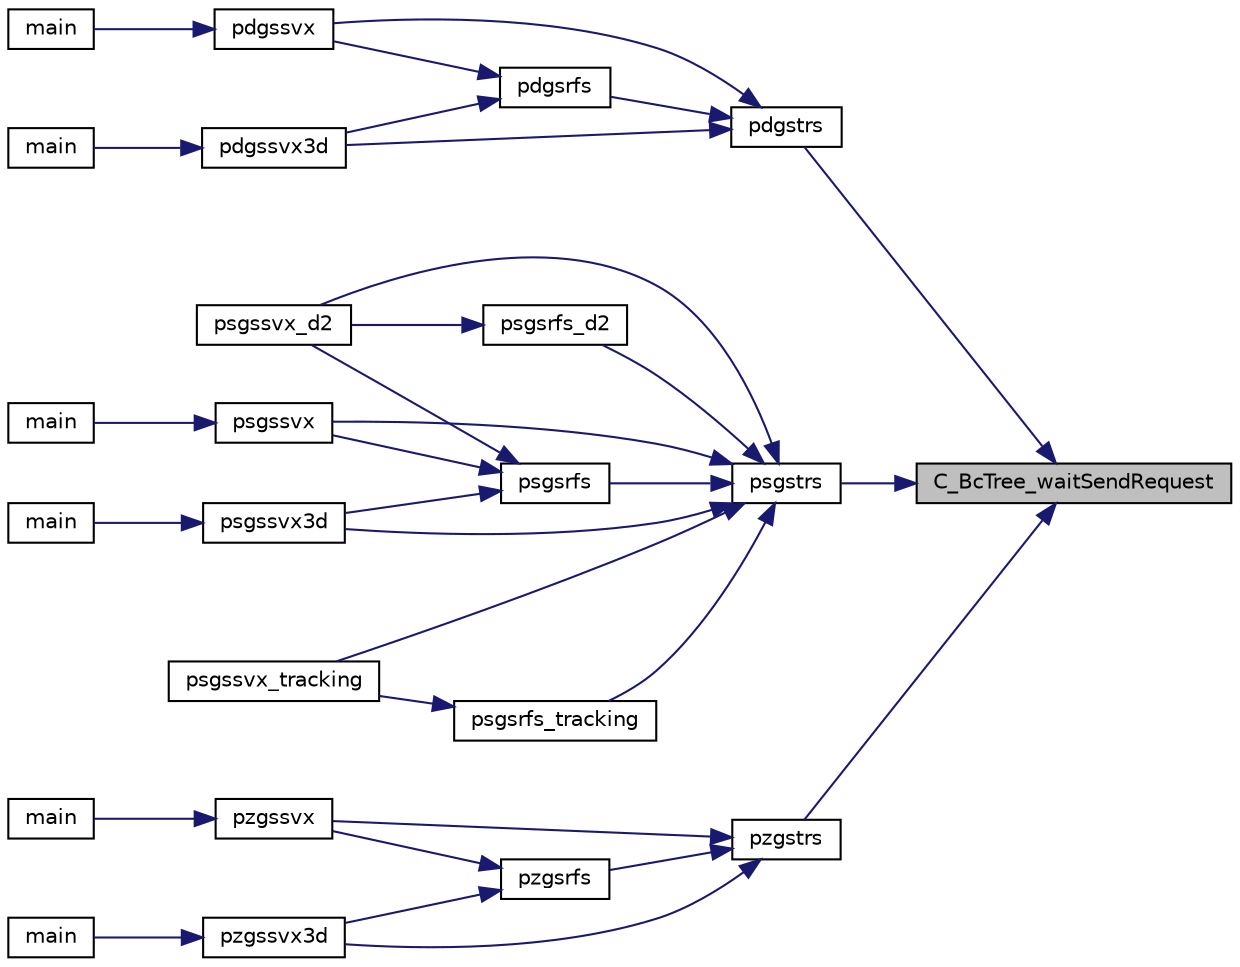 digraph "C_BcTree_waitSendRequest"
{
 // LATEX_PDF_SIZE
  edge [fontname="Helvetica",fontsize="10",labelfontname="Helvetica",labelfontsize="10"];
  node [fontname="Helvetica",fontsize="10",shape=record];
  rankdir="RL";
  Node1 [label="C_BcTree_waitSendRequest",height=0.2,width=0.4,color="black", fillcolor="grey75", style="filled", fontcolor="black",tooltip=" "];
  Node1 -> Node2 [dir="back",color="midnightblue",fontsize="10",style="solid",fontname="Helvetica"];
  Node2 [label="pdgstrs",height=0.2,width=0.4,color="black", fillcolor="white", style="filled",URL="$pdgstrs_8c.html#a998e0ce68eee280e36fed6c386709371",tooltip=" "];
  Node2 -> Node3 [dir="back",color="midnightblue",fontsize="10",style="solid",fontname="Helvetica"];
  Node3 [label="pdgsrfs",height=0.2,width=0.4,color="black", fillcolor="white", style="filled",URL="$pdgsrfs_8c.html#a0e820237b8ec618718a521f947a9481c",tooltip=" "];
  Node3 -> Node4 [dir="back",color="midnightblue",fontsize="10",style="solid",fontname="Helvetica"];
  Node4 [label="pdgssvx",height=0.2,width=0.4,color="black", fillcolor="white", style="filled",URL="$pdgssvx_8c.html#a0472365ee4aaa86dee102cc6d7325c15",tooltip=" "];
  Node4 -> Node5 [dir="back",color="midnightblue",fontsize="10",style="solid",fontname="Helvetica"];
  Node5 [label="main",height=0.2,width=0.4,color="black", fillcolor="white", style="filled",URL="$pddrive_8c.html#a0ddf1224851353fc92bfbff6f499fa97",tooltip=" "];
  Node3 -> Node6 [dir="back",color="midnightblue",fontsize="10",style="solid",fontname="Helvetica"];
  Node6 [label="pdgssvx3d",height=0.2,width=0.4,color="black", fillcolor="white", style="filled",URL="$pdgssvx3d_8c.html#a4cd295688eb2d11cd956c465f54af439",tooltip=" "];
  Node6 -> Node7 [dir="back",color="midnightblue",fontsize="10",style="solid",fontname="Helvetica"];
  Node7 [label="main",height=0.2,width=0.4,color="black", fillcolor="white", style="filled",URL="$pddrive3d_8c.html#a0ddf1224851353fc92bfbff6f499fa97",tooltip=" "];
  Node2 -> Node4 [dir="back",color="midnightblue",fontsize="10",style="solid",fontname="Helvetica"];
  Node2 -> Node6 [dir="back",color="midnightblue",fontsize="10",style="solid",fontname="Helvetica"];
  Node1 -> Node8 [dir="back",color="midnightblue",fontsize="10",style="solid",fontname="Helvetica"];
  Node8 [label="psgstrs",height=0.2,width=0.4,color="black", fillcolor="white", style="filled",URL="$psgstrs_8c.html#aae4b76f1771771b0110200fa45ae55bb",tooltip=" "];
  Node8 -> Node9 [dir="back",color="midnightblue",fontsize="10",style="solid",fontname="Helvetica"];
  Node9 [label="psgsrfs",height=0.2,width=0.4,color="black", fillcolor="white", style="filled",URL="$psgsrfs_8c.html#a32c2a319bba87923a8fc49c07b04e485",tooltip=" "];
  Node9 -> Node10 [dir="back",color="midnightblue",fontsize="10",style="solid",fontname="Helvetica"];
  Node10 [label="psgssvx",height=0.2,width=0.4,color="black", fillcolor="white", style="filled",URL="$psgssvx_8c.html#a4983e184dcc9820c617195d24c11a991",tooltip=" "];
  Node10 -> Node11 [dir="back",color="midnightblue",fontsize="10",style="solid",fontname="Helvetica"];
  Node11 [label="main",height=0.2,width=0.4,color="black", fillcolor="white", style="filled",URL="$psdrive_8c.html#a0ddf1224851353fc92bfbff6f499fa97",tooltip=" "];
  Node9 -> Node12 [dir="back",color="midnightblue",fontsize="10",style="solid",fontname="Helvetica"];
  Node12 [label="psgssvx3d",height=0.2,width=0.4,color="black", fillcolor="white", style="filled",URL="$psgssvx3d_8c.html#ad17936768cfd5b3d0eadcfdd93e36e8c",tooltip=" "];
  Node12 -> Node13 [dir="back",color="midnightblue",fontsize="10",style="solid",fontname="Helvetica"];
  Node13 [label="main",height=0.2,width=0.4,color="black", fillcolor="white", style="filled",URL="$psdrive3d_8c.html#a0ddf1224851353fc92bfbff6f499fa97",tooltip=" "];
  Node9 -> Node14 [dir="back",color="midnightblue",fontsize="10",style="solid",fontname="Helvetica"];
  Node14 [label="psgssvx_d2",height=0.2,width=0.4,color="black", fillcolor="white", style="filled",URL="$psgssvx__d2_8c.html#ad0e854a8527542e35eefa2a48e5b7ce2",tooltip=" "];
  Node8 -> Node15 [dir="back",color="midnightblue",fontsize="10",style="solid",fontname="Helvetica"];
  Node15 [label="psgsrfs_d2",height=0.2,width=0.4,color="black", fillcolor="white", style="filled",URL="$psgsrfs__d2_8c.html#a46759d009cecc4136d9ab01386e996b6",tooltip=" "];
  Node15 -> Node14 [dir="back",color="midnightblue",fontsize="10",style="solid",fontname="Helvetica"];
  Node8 -> Node16 [dir="back",color="midnightblue",fontsize="10",style="solid",fontname="Helvetica"];
  Node16 [label="psgsrfs_tracking",height=0.2,width=0.4,color="black", fillcolor="white", style="filled",URL="$psgsrfs__tracking_8c.html#aaeb27100c0e9271921a3af5ede0059a2",tooltip=" "];
  Node16 -> Node17 [dir="back",color="midnightblue",fontsize="10",style="solid",fontname="Helvetica"];
  Node17 [label="psgssvx_tracking",height=0.2,width=0.4,color="black", fillcolor="white", style="filled",URL="$psgssvx__tracking_8c.html#a3cef3d7af23dedb60783a0a080d0b9e7",tooltip=" "];
  Node8 -> Node10 [dir="back",color="midnightblue",fontsize="10",style="solid",fontname="Helvetica"];
  Node8 -> Node12 [dir="back",color="midnightblue",fontsize="10",style="solid",fontname="Helvetica"];
  Node8 -> Node14 [dir="back",color="midnightblue",fontsize="10",style="solid",fontname="Helvetica"];
  Node8 -> Node17 [dir="back",color="midnightblue",fontsize="10",style="solid",fontname="Helvetica"];
  Node1 -> Node18 [dir="back",color="midnightblue",fontsize="10",style="solid",fontname="Helvetica"];
  Node18 [label="pzgstrs",height=0.2,width=0.4,color="black", fillcolor="white", style="filled",URL="$pzgstrs_8c.html#ad7fb92ed451f1230e570ea3731908689",tooltip=" "];
  Node18 -> Node19 [dir="back",color="midnightblue",fontsize="10",style="solid",fontname="Helvetica"];
  Node19 [label="pzgsrfs",height=0.2,width=0.4,color="black", fillcolor="white", style="filled",URL="$pzgsrfs_8c.html#aa9c3f672e7122af1f5edba64966739c5",tooltip=" "];
  Node19 -> Node20 [dir="back",color="midnightblue",fontsize="10",style="solid",fontname="Helvetica"];
  Node20 [label="pzgssvx",height=0.2,width=0.4,color="black", fillcolor="white", style="filled",URL="$pzgssvx_8c.html#ab6d597b6774ca4be292fe5d4282a131f",tooltip=" "];
  Node20 -> Node21 [dir="back",color="midnightblue",fontsize="10",style="solid",fontname="Helvetica"];
  Node21 [label="main",height=0.2,width=0.4,color="black", fillcolor="white", style="filled",URL="$pzdrive_8c.html#a0ddf1224851353fc92bfbff6f499fa97",tooltip=" "];
  Node19 -> Node22 [dir="back",color="midnightblue",fontsize="10",style="solid",fontname="Helvetica"];
  Node22 [label="pzgssvx3d",height=0.2,width=0.4,color="black", fillcolor="white", style="filled",URL="$pzgssvx3d_8c.html#a6ef4aa5f00fc69565da03fbe2c82dfa4",tooltip=" "];
  Node22 -> Node23 [dir="back",color="midnightblue",fontsize="10",style="solid",fontname="Helvetica"];
  Node23 [label="main",height=0.2,width=0.4,color="black", fillcolor="white", style="filled",URL="$pzdrive3d_8c.html#a0ddf1224851353fc92bfbff6f499fa97",tooltip=" "];
  Node18 -> Node20 [dir="back",color="midnightblue",fontsize="10",style="solid",fontname="Helvetica"];
  Node18 -> Node22 [dir="back",color="midnightblue",fontsize="10",style="solid",fontname="Helvetica"];
}
